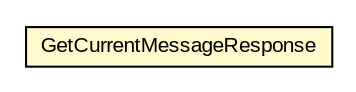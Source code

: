 #!/usr/local/bin/dot
#
# Class diagram 
# Generated by UMLGraph version R5_6-24-gf6e263 (http://www.umlgraph.org/)
#

digraph G {
	edge [fontname="arial",fontsize=10,labelfontname="arial",labelfontsize=10];
	node [fontname="arial",fontsize=10,shape=plaintext];
	nodesep=0.25;
	ranksep=0.5;
	// org.oasis_open.docs.wsn.b_2.GetCurrentMessageResponse
	c466378 [label=<<table title="org.oasis_open.docs.wsn.b_2.GetCurrentMessageResponse" border="0" cellborder="1" cellspacing="0" cellpadding="2" port="p" bgcolor="lemonChiffon" href="./GetCurrentMessageResponse.html">
		<tr><td><table border="0" cellspacing="0" cellpadding="1">
<tr><td align="center" balign="center"> GetCurrentMessageResponse </td></tr>
		</table></td></tr>
		</table>>, URL="./GetCurrentMessageResponse.html", fontname="arial", fontcolor="black", fontsize=10.0];
}

